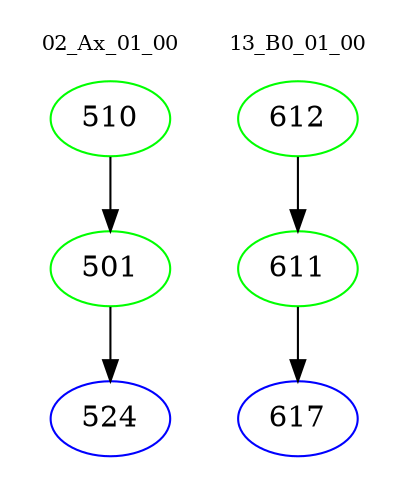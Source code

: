 digraph{
subgraph cluster_0 {
color = white
label = "02_Ax_01_00";
fontsize=10;
T0_510 [label="510", color="green"]
T0_510 -> T0_501 [color="black"]
T0_501 [label="501", color="green"]
T0_501 -> T0_524 [color="black"]
T0_524 [label="524", color="blue"]
}
subgraph cluster_1 {
color = white
label = "13_B0_01_00";
fontsize=10;
T1_612 [label="612", color="green"]
T1_612 -> T1_611 [color="black"]
T1_611 [label="611", color="green"]
T1_611 -> T1_617 [color="black"]
T1_617 [label="617", color="blue"]
}
}
